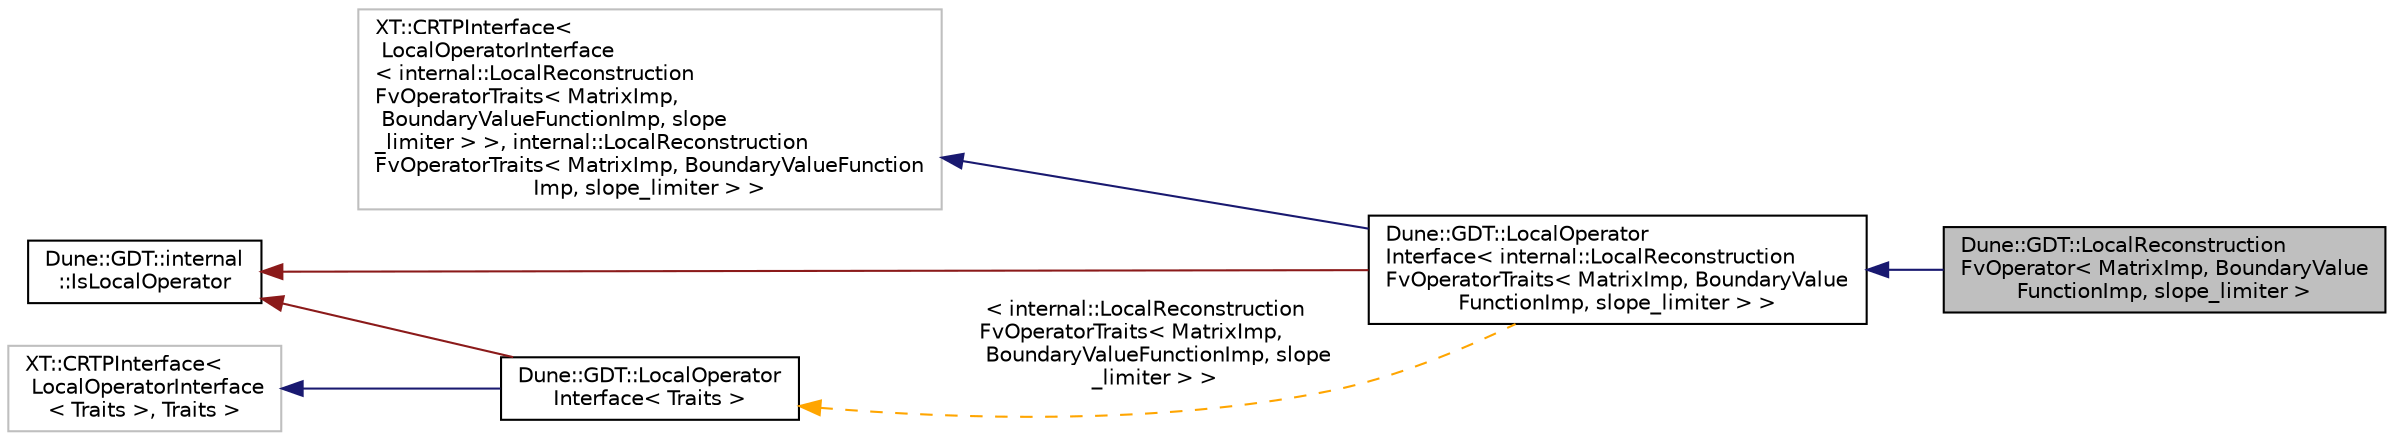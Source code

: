 digraph "Dune::GDT::LocalReconstructionFvOperator&lt; MatrixImp, BoundaryValueFunctionImp, slope_limiter &gt;"
{
  edge [fontname="Helvetica",fontsize="10",labelfontname="Helvetica",labelfontsize="10"];
  node [fontname="Helvetica",fontsize="10",shape=record];
  rankdir="LR";
  Node1 [label="Dune::GDT::LocalReconstruction\lFvOperator\< MatrixImp, BoundaryValue\lFunctionImp, slope_limiter \>",height=0.2,width=0.4,color="black", fillcolor="grey75", style="filled", fontcolor="black"];
  Node2 -> Node1 [dir="back",color="midnightblue",fontsize="10",style="solid",fontname="Helvetica"];
  Node2 [label="Dune::GDT::LocalOperator\lInterface\< internal::LocalReconstruction\lFvOperatorTraits\< MatrixImp, BoundaryValue\lFunctionImp, slope_limiter \> \>",height=0.2,width=0.4,color="black", fillcolor="white", style="filled",URL="$a00319.html"];
  Node3 -> Node2 [dir="back",color="midnightblue",fontsize="10",style="solid",fontname="Helvetica"];
  Node3 [label="XT::CRTPInterface\<\l LocalOperatorInterface\l\< internal::LocalReconstruction\lFvOperatorTraits\< MatrixImp,\l BoundaryValueFunctionImp, slope\l_limiter \> \>, internal::LocalReconstruction\lFvOperatorTraits\< MatrixImp, BoundaryValueFunction\lImp, slope_limiter \> \>",height=0.2,width=0.4,color="grey75", fillcolor="white", style="filled"];
  Node4 -> Node2 [dir="back",color="firebrick4",fontsize="10",style="solid",fontname="Helvetica"];
  Node4 [label="Dune::GDT::internal\l::IsLocalOperator",height=0.2,width=0.4,color="black", fillcolor="white", style="filled",URL="$a00215.html"];
  Node5 -> Node2 [dir="back",color="orange",fontsize="10",style="dashed",label=" \< internal::LocalReconstruction\lFvOperatorTraits\< MatrixImp,\l BoundaryValueFunctionImp, slope\l_limiter \> \>" ,fontname="Helvetica"];
  Node5 [label="Dune::GDT::LocalOperator\lInterface\< Traits \>",height=0.2,width=0.4,color="black", fillcolor="white", style="filled",URL="$a00319.html"];
  Node6 -> Node5 [dir="back",color="midnightblue",fontsize="10",style="solid",fontname="Helvetica"];
  Node6 [label="XT::CRTPInterface\<\l LocalOperatorInterface\l\< Traits \>, Traits \>",height=0.2,width=0.4,color="grey75", fillcolor="white", style="filled"];
  Node4 -> Node5 [dir="back",color="firebrick4",fontsize="10",style="solid",fontname="Helvetica"];
}
